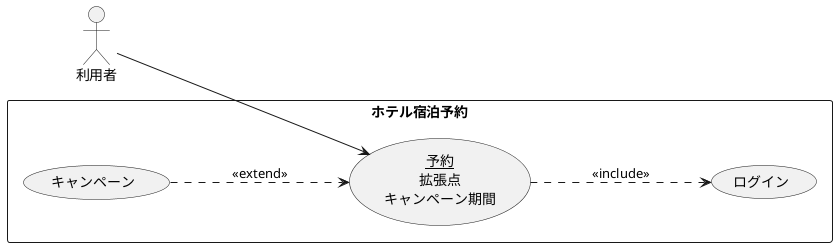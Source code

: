 @startuml 問題1
    left to right direction
    actor 利用者
    
    rectangle ホテル宿泊予約 {
        usecase (<u>予約</u>\n拡張点\nキャンペーン期間) as yoyaku
        usecase ログイン
        usecase キャンペーン
        
        yoyaku ...> ログイン:<< include >>
        yoyaku <.up.. キャンペーン:<< extend >>

    }
    利用者 ---> yoyaku

@enduml